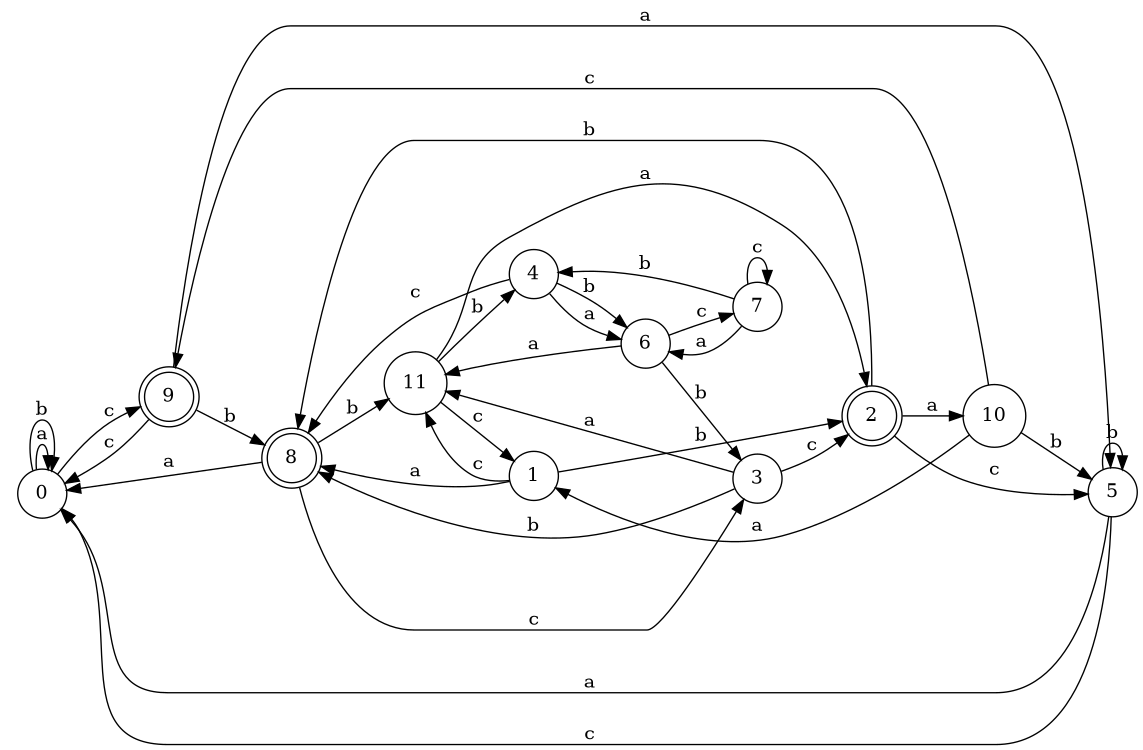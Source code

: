digraph n10_10 {
__start0 [label="" shape="none"];

rankdir=LR;
size="8,5";

s0 [style="filled", color="black", fillcolor="white" shape="circle", label="0"];
s1 [style="filled", color="black", fillcolor="white" shape="circle", label="1"];
s2 [style="rounded,filled", color="black", fillcolor="white" shape="doublecircle", label="2"];
s3 [style="filled", color="black", fillcolor="white" shape="circle", label="3"];
s4 [style="filled", color="black", fillcolor="white" shape="circle", label="4"];
s5 [style="filled", color="black", fillcolor="white" shape="circle", label="5"];
s6 [style="filled", color="black", fillcolor="white" shape="circle", label="6"];
s7 [style="filled", color="black", fillcolor="white" shape="circle", label="7"];
s8 [style="rounded,filled", color="black", fillcolor="white" shape="doublecircle", label="8"];
s9 [style="rounded,filled", color="black", fillcolor="white" shape="doublecircle", label="9"];
s10 [style="filled", color="black", fillcolor="white" shape="circle", label="10"];
s11 [style="filled", color="black", fillcolor="white" shape="circle", label="11"];
s0 -> s0 [label="a"];
s0 -> s0 [label="b"];
s0 -> s9 [label="c"];
s1 -> s8 [label="a"];
s1 -> s2 [label="b"];
s1 -> s11 [label="c"];
s2 -> s10 [label="a"];
s2 -> s8 [label="b"];
s2 -> s5 [label="c"];
s3 -> s11 [label="a"];
s3 -> s8 [label="b"];
s3 -> s2 [label="c"];
s4 -> s6 [label="a"];
s4 -> s6 [label="b"];
s4 -> s8 [label="c"];
s5 -> s0 [label="a"];
s5 -> s5 [label="b"];
s5 -> s0 [label="c"];
s6 -> s11 [label="a"];
s6 -> s3 [label="b"];
s6 -> s7 [label="c"];
s7 -> s6 [label="a"];
s7 -> s4 [label="b"];
s7 -> s7 [label="c"];
s8 -> s0 [label="a"];
s8 -> s11 [label="b"];
s8 -> s3 [label="c"];
s9 -> s5 [label="a"];
s9 -> s8 [label="b"];
s9 -> s0 [label="c"];
s10 -> s1 [label="a"];
s10 -> s5 [label="b"];
s10 -> s9 [label="c"];
s11 -> s2 [label="a"];
s11 -> s4 [label="b"];
s11 -> s1 [label="c"];

}